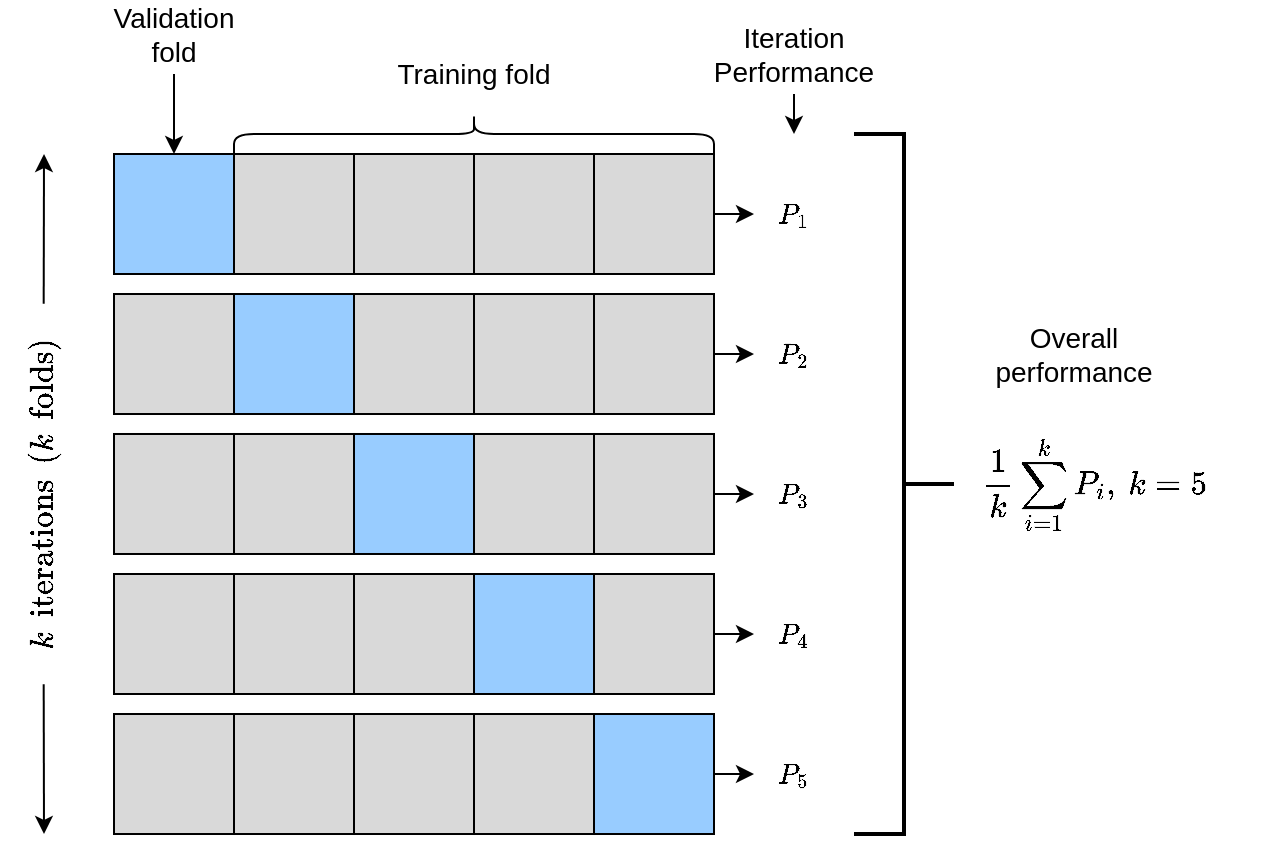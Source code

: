 <mxfile version="14.1.8" type="device"><diagram id="zluLVRKCt2Qx2xV5fLu0" name="Page-1"><mxGraphModel dx="865" dy="514" grid="1" gridSize="10" guides="1" tooltips="1" connect="1" arrows="1" fold="1" page="1" pageScale="1" pageWidth="827" pageHeight="1169" math="1" shadow="0"><root><mxCell id="0"/><mxCell id="1" parent="0"/><mxCell id="SSq4BrwYGUd5SgpqUqna-36" value="" style="shape=curlyBracket;whiteSpace=wrap;html=1;rounded=1;fillColor=#3399FF;direction=south;" vertex="1" parent="1"><mxGeometry x="220" y="150" width="240" height="20" as="geometry"/></mxCell><mxCell id="SSq4BrwYGUd5SgpqUqna-37" value="&lt;font style=&quot;font-size: 14px&quot;&gt;Training fold&lt;/font&gt;" style="text;html=1;strokeColor=none;fillColor=none;align=center;verticalAlign=middle;whiteSpace=wrap;rounded=0;" vertex="1" parent="1"><mxGeometry x="295" y="120" width="90" height="20" as="geometry"/></mxCell><mxCell id="SSq4BrwYGUd5SgpqUqna-38" value="" style="endArrow=classic;html=1;entryX=0.5;entryY=0;entryDx=0;entryDy=0;" edge="1" parent="1" target="SSq4BrwYGUd5SgpqUqna-2"><mxGeometry width="50" height="50" relative="1" as="geometry"><mxPoint x="190" y="130" as="sourcePoint"/><mxPoint x="160" y="70" as="targetPoint"/></mxGeometry></mxCell><mxCell id="SSq4BrwYGUd5SgpqUqna-39" value="&lt;font style=&quot;font-size: 14px&quot;&gt;Validation fold&lt;/font&gt;" style="text;html=1;strokeColor=none;fillColor=none;align=center;verticalAlign=middle;whiteSpace=wrap;rounded=0;fontSize=13;" vertex="1" parent="1"><mxGeometry x="170" y="100" width="40" height="20" as="geometry"/></mxCell><mxCell id="SSq4BrwYGUd5SgpqUqna-40" value="$$k\:\:\text{iterations}\:\: (k&lt;br&gt;&amp;nbsp;\:\:\text{folds})$$" style="text;html=1;strokeColor=none;fillColor=none;align=center;verticalAlign=middle;whiteSpace=wrap;rounded=0;fontSize=14;rotation=-90;" vertex="1" parent="1"><mxGeometry x="29.69" y="318.75" width="190.31" height="42.5" as="geometry"/></mxCell><mxCell id="SSq4BrwYGUd5SgpqUqna-43" value="" style="endArrow=classic;html=1;fontSize=14;exitX=0;exitY=0.5;exitDx=0;exitDy=0;" edge="1" parent="1" source="SSq4BrwYGUd5SgpqUqna-40"><mxGeometry width="50" height="50" relative="1" as="geometry"><mxPoint x="70" y="500" as="sourcePoint"/><mxPoint x="125" y="510" as="targetPoint"/></mxGeometry></mxCell><mxCell id="SSq4BrwYGUd5SgpqUqna-48" value="" style="group" vertex="1" connectable="0" parent="1"><mxGeometry x="160" y="170" width="300" height="60" as="geometry"/></mxCell><mxCell id="SSq4BrwYGUd5SgpqUqna-4" value="" style="whiteSpace=wrap;html=1;aspect=fixed;fillOpacity=50;fillColor=#B3B3B3;" vertex="1" parent="SSq4BrwYGUd5SgpqUqna-48"><mxGeometry x="180" width="60" height="60" as="geometry"/></mxCell><mxCell id="SSq4BrwYGUd5SgpqUqna-5" value="" style="whiteSpace=wrap;html=1;aspect=fixed;fillOpacity=50;fillColor=#B3B3B3;" vertex="1" parent="SSq4BrwYGUd5SgpqUqna-48"><mxGeometry x="120" width="60" height="60" as="geometry"/></mxCell><mxCell id="SSq4BrwYGUd5SgpqUqna-7" value="" style="whiteSpace=wrap;html=1;aspect=fixed;fillOpacity=50;fillColor=#B3B3B3;" vertex="1" parent="SSq4BrwYGUd5SgpqUqna-48"><mxGeometry x="60" width="60" height="60" as="geometry"/></mxCell><mxCell id="SSq4BrwYGUd5SgpqUqna-2" value="" style="whiteSpace=wrap;html=1;aspect=fixed;fillColor=#3399FF;fillOpacity=50;" vertex="1" parent="SSq4BrwYGUd5SgpqUqna-48"><mxGeometry width="60" height="60" as="geometry"/></mxCell><mxCell id="SSq4BrwYGUd5SgpqUqna-3" value="" style="whiteSpace=wrap;html=1;aspect=fixed;fillOpacity=50;fillColor=#B3B3B3;" vertex="1" parent="SSq4BrwYGUd5SgpqUqna-48"><mxGeometry x="240" width="60" height="60" as="geometry"/></mxCell><mxCell id="SSq4BrwYGUd5SgpqUqna-49" value="" style="group" vertex="1" connectable="0" parent="1"><mxGeometry x="160" y="240.003" width="300" height="60" as="geometry"/></mxCell><mxCell id="SSq4BrwYGUd5SgpqUqna-15" value="" style="whiteSpace=wrap;html=1;aspect=fixed;fillOpacity=50;fillColor=#B3B3B3;" vertex="1" parent="SSq4BrwYGUd5SgpqUqna-49"><mxGeometry width="60" height="60" as="geometry"/></mxCell><mxCell id="SSq4BrwYGUd5SgpqUqna-10" value="" style="whiteSpace=wrap;html=1;aspect=fixed;fillColor=#3399FF;fillOpacity=50;" vertex="1" parent="SSq4BrwYGUd5SgpqUqna-49"><mxGeometry x="60" width="60" height="60" as="geometry"/></mxCell><mxCell id="SSq4BrwYGUd5SgpqUqna-13" value="" style="whiteSpace=wrap;html=1;aspect=fixed;fillOpacity=50;fillColor=#B3B3B3;" vertex="1" parent="SSq4BrwYGUd5SgpqUqna-49"><mxGeometry x="120" width="60" height="60" as="geometry"/></mxCell><mxCell id="SSq4BrwYGUd5SgpqUqna-12" value="" style="whiteSpace=wrap;html=1;aspect=fixed;fillOpacity=50;fillColor=#B3B3B3;" vertex="1" parent="SSq4BrwYGUd5SgpqUqna-49"><mxGeometry x="180" width="60" height="60" as="geometry"/></mxCell><mxCell id="SSq4BrwYGUd5SgpqUqna-11" value="" style="whiteSpace=wrap;html=1;aspect=fixed;fillOpacity=50;fillColor=#B3B3B3;" vertex="1" parent="SSq4BrwYGUd5SgpqUqna-49"><mxGeometry x="240" width="60" height="60" as="geometry"/></mxCell><mxCell id="SSq4BrwYGUd5SgpqUqna-50" value="" style="group" vertex="1" connectable="0" parent="1"><mxGeometry x="160" y="309.997" width="300" height="60" as="geometry"/></mxCell><mxCell id="SSq4BrwYGUd5SgpqUqna-20" value="" style="whiteSpace=wrap;html=1;aspect=fixed;fillColor=#3399FF;fillOpacity=50;" vertex="1" parent="SSq4BrwYGUd5SgpqUqna-50"><mxGeometry x="120" width="60" height="60" as="geometry"/></mxCell><mxCell id="SSq4BrwYGUd5SgpqUqna-21" value="" style="whiteSpace=wrap;html=1;aspect=fixed;fillOpacity=50;fillColor=#B3B3B3;" vertex="1" parent="SSq4BrwYGUd5SgpqUqna-50"><mxGeometry x="240" width="60" height="60" as="geometry"/></mxCell><mxCell id="SSq4BrwYGUd5SgpqUqna-22" value="" style="whiteSpace=wrap;html=1;aspect=fixed;fillOpacity=50;fillColor=#B3B3B3;" vertex="1" parent="SSq4BrwYGUd5SgpqUqna-50"><mxGeometry x="180" width="60" height="60" as="geometry"/></mxCell><mxCell id="SSq4BrwYGUd5SgpqUqna-23" value="" style="whiteSpace=wrap;html=1;aspect=fixed;fillOpacity=50;fillColor=#B3B3B3;" vertex="1" parent="SSq4BrwYGUd5SgpqUqna-50"><mxGeometry x="60" width="60" height="60" as="geometry"/></mxCell><mxCell id="SSq4BrwYGUd5SgpqUqna-24" value="" style="whiteSpace=wrap;html=1;aspect=fixed;fillOpacity=50;fillColor=#B3B3B3;" vertex="1" parent="SSq4BrwYGUd5SgpqUqna-50"><mxGeometry width="60" height="60" as="geometry"/></mxCell><mxCell id="SSq4BrwYGUd5SgpqUqna-52" value="" style="group" vertex="1" connectable="0" parent="1"><mxGeometry x="160" y="380" width="300" height="60" as="geometry"/></mxCell><mxCell id="SSq4BrwYGUd5SgpqUqna-25" value="" style="whiteSpace=wrap;html=1;aspect=fixed;fillColor=#3399FF;fillOpacity=50;" vertex="1" parent="SSq4BrwYGUd5SgpqUqna-52"><mxGeometry x="180" width="60" height="60" as="geometry"/></mxCell><mxCell id="SSq4BrwYGUd5SgpqUqna-26" value="" style="whiteSpace=wrap;html=1;aspect=fixed;fillOpacity=50;fillColor=#B3B3B3;" vertex="1" parent="SSq4BrwYGUd5SgpqUqna-52"><mxGeometry x="240" width="60" height="60" as="geometry"/></mxCell><mxCell id="SSq4BrwYGUd5SgpqUqna-27" value="" style="whiteSpace=wrap;html=1;aspect=fixed;fillOpacity=50;fillColor=#B3B3B3;" vertex="1" parent="SSq4BrwYGUd5SgpqUqna-52"><mxGeometry x="120" width="60" height="60" as="geometry"/></mxCell><mxCell id="SSq4BrwYGUd5SgpqUqna-28" value="" style="whiteSpace=wrap;html=1;aspect=fixed;fillOpacity=50;fillColor=#B3B3B3;" vertex="1" parent="SSq4BrwYGUd5SgpqUqna-52"><mxGeometry x="60" width="60" height="60" as="geometry"/></mxCell><mxCell id="SSq4BrwYGUd5SgpqUqna-29" value="" style="whiteSpace=wrap;html=1;aspect=fixed;fillOpacity=50;fillColor=#B3B3B3;" vertex="1" parent="SSq4BrwYGUd5SgpqUqna-52"><mxGeometry width="60" height="60" as="geometry"/></mxCell><mxCell id="SSq4BrwYGUd5SgpqUqna-53" value="" style="group" vertex="1" connectable="0" parent="1"><mxGeometry x="160" y="450.003" width="300" height="60" as="geometry"/></mxCell><mxCell id="SSq4BrwYGUd5SgpqUqna-30" value="" style="whiteSpace=wrap;html=1;aspect=fixed;fillColor=#3399FF;fillOpacity=50;" vertex="1" parent="SSq4BrwYGUd5SgpqUqna-53"><mxGeometry x="240" width="60" height="60" as="geometry"/></mxCell><mxCell id="SSq4BrwYGUd5SgpqUqna-31" value="" style="whiteSpace=wrap;html=1;aspect=fixed;fillOpacity=50;fillColor=#B3B3B3;" vertex="1" parent="SSq4BrwYGUd5SgpqUqna-53"><mxGeometry x="120" width="60" height="60" as="geometry"/></mxCell><mxCell id="SSq4BrwYGUd5SgpqUqna-32" value="" style="whiteSpace=wrap;html=1;aspect=fixed;fillOpacity=50;fillColor=#B3B3B3;" vertex="1" parent="SSq4BrwYGUd5SgpqUqna-53"><mxGeometry x="180" width="60" height="60" as="geometry"/></mxCell><mxCell id="SSq4BrwYGUd5SgpqUqna-33" value="" style="whiteSpace=wrap;html=1;aspect=fixed;fillOpacity=50;fillColor=#B3B3B3;" vertex="1" parent="SSq4BrwYGUd5SgpqUqna-53"><mxGeometry x="60" width="60" height="60" as="geometry"/></mxCell><mxCell id="SSq4BrwYGUd5SgpqUqna-34" value="" style="whiteSpace=wrap;html=1;aspect=fixed;fillOpacity=50;fillColor=#B3B3B3;" vertex="1" parent="SSq4BrwYGUd5SgpqUqna-53"><mxGeometry width="60" height="60" as="geometry"/></mxCell><mxCell id="SSq4BrwYGUd5SgpqUqna-54" value="" style="endArrow=classic;html=1;fontSize=14;exitX=1;exitY=0.5;exitDx=0;exitDy=0;" edge="1" parent="1" source="SSq4BrwYGUd5SgpqUqna-40"><mxGeometry width="50" height="50" relative="1" as="geometry"><mxPoint x="100.0" y="250.0" as="sourcePoint"/><mxPoint x="125" y="170" as="targetPoint"/></mxGeometry></mxCell><mxCell id="SSq4BrwYGUd5SgpqUqna-55" value="" style="endArrow=classic;html=1;fontSize=14;" edge="1" parent="1" target="SSq4BrwYGUd5SgpqUqna-56"><mxGeometry width="50" height="50" relative="1" as="geometry"><mxPoint x="460" y="200" as="sourcePoint"/><mxPoint x="480" y="200" as="targetPoint"/></mxGeometry></mxCell><mxCell id="SSq4BrwYGUd5SgpqUqna-56" value="$$P_1$$" style="text;html=1;strokeColor=none;fillColor=none;align=center;verticalAlign=middle;whiteSpace=wrap;rounded=0;" vertex="1" parent="1"><mxGeometry x="480" y="190" width="40" height="20" as="geometry"/></mxCell><mxCell id="SSq4BrwYGUd5SgpqUqna-58" value="" style="endArrow=classic;html=1;fontSize=14;" edge="1" parent="1" target="SSq4BrwYGUd5SgpqUqna-59"><mxGeometry width="50" height="50" relative="1" as="geometry"><mxPoint x="460" y="270" as="sourcePoint"/><mxPoint x="480" y="270" as="targetPoint"/></mxGeometry></mxCell><mxCell id="SSq4BrwYGUd5SgpqUqna-59" value="$$P_2$$" style="text;html=1;strokeColor=none;fillColor=none;align=center;verticalAlign=middle;whiteSpace=wrap;rounded=0;" vertex="1" parent="1"><mxGeometry x="480" y="260" width="40" height="20" as="geometry"/></mxCell><mxCell id="SSq4BrwYGUd5SgpqUqna-60" value="" style="endArrow=classic;html=1;fontSize=14;" edge="1" parent="1" target="SSq4BrwYGUd5SgpqUqna-61"><mxGeometry width="50" height="50" relative="1" as="geometry"><mxPoint x="460" y="340" as="sourcePoint"/><mxPoint x="480" y="340" as="targetPoint"/></mxGeometry></mxCell><mxCell id="SSq4BrwYGUd5SgpqUqna-61" value="$$P_3$$" style="text;html=1;strokeColor=none;fillColor=none;align=center;verticalAlign=middle;whiteSpace=wrap;rounded=0;" vertex="1" parent="1"><mxGeometry x="480" y="330" width="40" height="20" as="geometry"/></mxCell><mxCell id="SSq4BrwYGUd5SgpqUqna-62" value="" style="endArrow=classic;html=1;fontSize=14;" edge="1" parent="1" target="SSq4BrwYGUd5SgpqUqna-63"><mxGeometry width="50" height="50" relative="1" as="geometry"><mxPoint x="460" y="410" as="sourcePoint"/><mxPoint x="480" y="410" as="targetPoint"/></mxGeometry></mxCell><mxCell id="SSq4BrwYGUd5SgpqUqna-63" value="$$P_4$$" style="text;html=1;strokeColor=none;fillColor=none;align=center;verticalAlign=middle;whiteSpace=wrap;rounded=0;" vertex="1" parent="1"><mxGeometry x="480" y="400" width="40" height="20" as="geometry"/></mxCell><mxCell id="SSq4BrwYGUd5SgpqUqna-64" value="" style="endArrow=classic;html=1;fontSize=14;" edge="1" parent="1" target="SSq4BrwYGUd5SgpqUqna-65"><mxGeometry width="50" height="50" relative="1" as="geometry"><mxPoint x="460" y="480" as="sourcePoint"/><mxPoint x="480" y="480" as="targetPoint"/></mxGeometry></mxCell><mxCell id="SSq4BrwYGUd5SgpqUqna-65" value="$$P_5$$" style="text;html=1;strokeColor=none;fillColor=none;align=center;verticalAlign=middle;whiteSpace=wrap;rounded=0;" vertex="1" parent="1"><mxGeometry x="480" y="470" width="40" height="20" as="geometry"/></mxCell><mxCell id="SSq4BrwYGUd5SgpqUqna-66" value="" style="strokeWidth=2;html=1;shape=mxgraph.flowchart.annotation_2;align=left;labelPosition=right;pointerEvents=1;fillColor=#3399FF;fontSize=14;direction=west;" vertex="1" parent="1"><mxGeometry x="530" y="160" width="50" height="350" as="geometry"/></mxCell><mxCell id="SSq4BrwYGUd5SgpqUqna-67" value="Iteration&lt;br&gt;Performance" style="text;html=1;strokeColor=none;fillColor=none;align=center;verticalAlign=middle;whiteSpace=wrap;rounded=0;fontSize=14;" vertex="1" parent="1"><mxGeometry x="460" y="100" width="80" height="40" as="geometry"/></mxCell><mxCell id="SSq4BrwYGUd5SgpqUqna-69" value="" style="endArrow=classic;html=1;fontSize=14;exitX=0.5;exitY=1;exitDx=0;exitDy=0;" edge="1" parent="1" source="SSq4BrwYGUd5SgpqUqna-67"><mxGeometry width="50" height="50" relative="1" as="geometry"><mxPoint x="620" y="180" as="sourcePoint"/><mxPoint x="500" y="160" as="targetPoint"/></mxGeometry></mxCell><mxCell id="SSq4BrwYGUd5SgpqUqna-70" value="$$\frac{1}{k}\sum_{i=1}^kP_i,\:k=5$$" style="text;html=1;strokeColor=none;fillColor=none;align=center;verticalAlign=middle;whiteSpace=wrap;rounded=0;fontSize=14;" vertex="1" parent="1"><mxGeometry x="560" y="305" width="180" height="60" as="geometry"/></mxCell><mxCell id="SSq4BrwYGUd5SgpqUqna-71" value="Overall&lt;br&gt;performance" style="text;html=1;strokeColor=none;fillColor=none;align=center;verticalAlign=middle;whiteSpace=wrap;rounded=0;fontSize=14;" vertex="1" parent="1"><mxGeometry x="600" y="250" width="80" height="40" as="geometry"/></mxCell></root></mxGraphModel></diagram></mxfile>